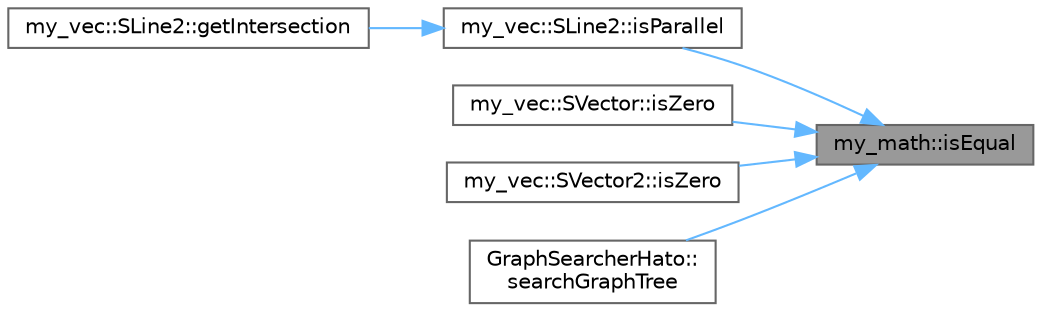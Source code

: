 digraph "my_math::isEqual"
{
 // LATEX_PDF_SIZE
  bgcolor="transparent";
  edge [fontname=Helvetica,fontsize=10,labelfontname=Helvetica,labelfontsize=10];
  node [fontname=Helvetica,fontsize=10,shape=box,height=0.2,width=0.4];
  rankdir="RL";
  Node1 [id="Node000001",label="my_math::isEqual",height=0.2,width=0.4,color="gray40", fillcolor="grey60", style="filled", fontcolor="black",tooltip="C++において，小数同士の計算は誤差が出てしまう．誤差込みで値が等しいか調べる．"];
  Node1 -> Node2 [id="edge1_Node000001_Node000002",dir="back",color="steelblue1",style="solid",tooltip=" "];
  Node2 [id="Node000002",label="my_vec::SLine2::isParallel",height=0.2,width=0.4,color="grey40", fillcolor="white", style="filled",URL="$structmy__vec_1_1_s_line2.html#a618cb323a4ceff7ffa83662e0e3b8f17",tooltip="線分が平行かどうか調べる関数"];
  Node2 -> Node3 [id="edge2_Node000002_Node000003",dir="back",color="steelblue1",style="solid",tooltip=" "];
  Node3 [id="Node000003",label="my_vec::SLine2::getIntersection",height=0.2,width=0.4,color="grey40", fillcolor="white", style="filled",URL="$structmy__vec_1_1_s_line2.html#a2ce181e967e3b1918da067056196eac4",tooltip="他の線分との交点を求める．"];
  Node1 -> Node4 [id="edge3_Node000001_Node000004",dir="back",color="steelblue1",style="solid",tooltip=" "];
  Node4 [id="Node000004",label="my_vec::SVector::isZero",height=0.2,width=0.4,color="grey40", fillcolor="white", style="filled",URL="$structmy__vec_1_1_s_vector.html#ac11f996a2ba3a2888194e327de7227c7",tooltip="x,y,zともに絶対値が許容誤差以下の値ならばtrueを返す．"];
  Node1 -> Node5 [id="edge4_Node000001_Node000005",dir="back",color="steelblue1",style="solid",tooltip=" "];
  Node5 [id="Node000005",label="my_vec::SVector2::isZero",height=0.2,width=0.4,color="grey40", fillcolor="white", style="filled",URL="$structmy__vec_1_1_s_vector2.html#aec0c69d93a2840d3911027b38749e3ea",tooltip="このベクトルが0ならばtrue"];
  Node1 -> Node6 [id="edge5_Node000001_Node000006",dir="back",color="steelblue1",style="solid",tooltip=" "];
  Node6 [id="Node000006",label="GraphSearcherHato::\lsearchGraphTree",height=0.2,width=0.4,color="grey40", fillcolor="white", style="filled",URL="$class_graph_searcher_hato.html#a5017564e8b231c787edf3020cc84ffdb",tooltip="グラフを受け取り，その中から最適な次の動作を出力する．"];
}

